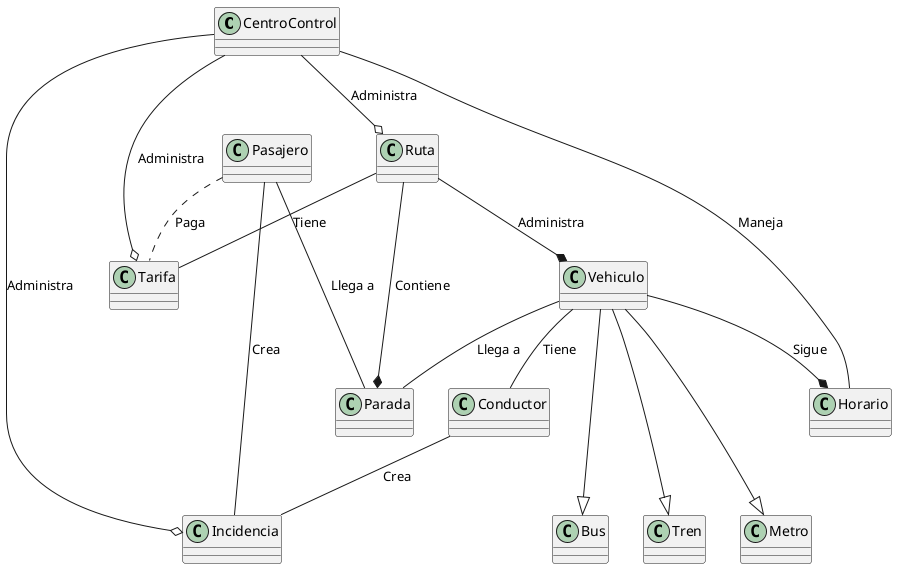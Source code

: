 @startuml diagramaDeClases

class CentroControl
class Tarifa
class Incidencia
class Ruta
class Parada
class Vehiculo
class Bus
class Tren
class Metro
class Horario
class Conductor
class Pasajero

CentroControl --o Tarifa : Administra
CentroControl --o Incidencia : Administra
CentroControl -- Horario : Maneja
CentroControl --o Ruta : Administra

Ruta --* Parada : Contiene
Ruta --* Vehiculo : Administra
Ruta -- Tarifa : Tiene

Vehiculo ---|> Bus
Vehiculo ---|> Tren
Vehiculo ---|> Metro

Vehiculo --* Horario : Sigue
Vehiculo -- Conductor : Tiene
Vehiculo -- Parada : Llega a

Conductor -- Incidencia : Crea

Pasajero -- Parada : Llega a
Pasajero -- Incidencia : Crea

Pasajero .. Tarifa : Paga

@enduml
